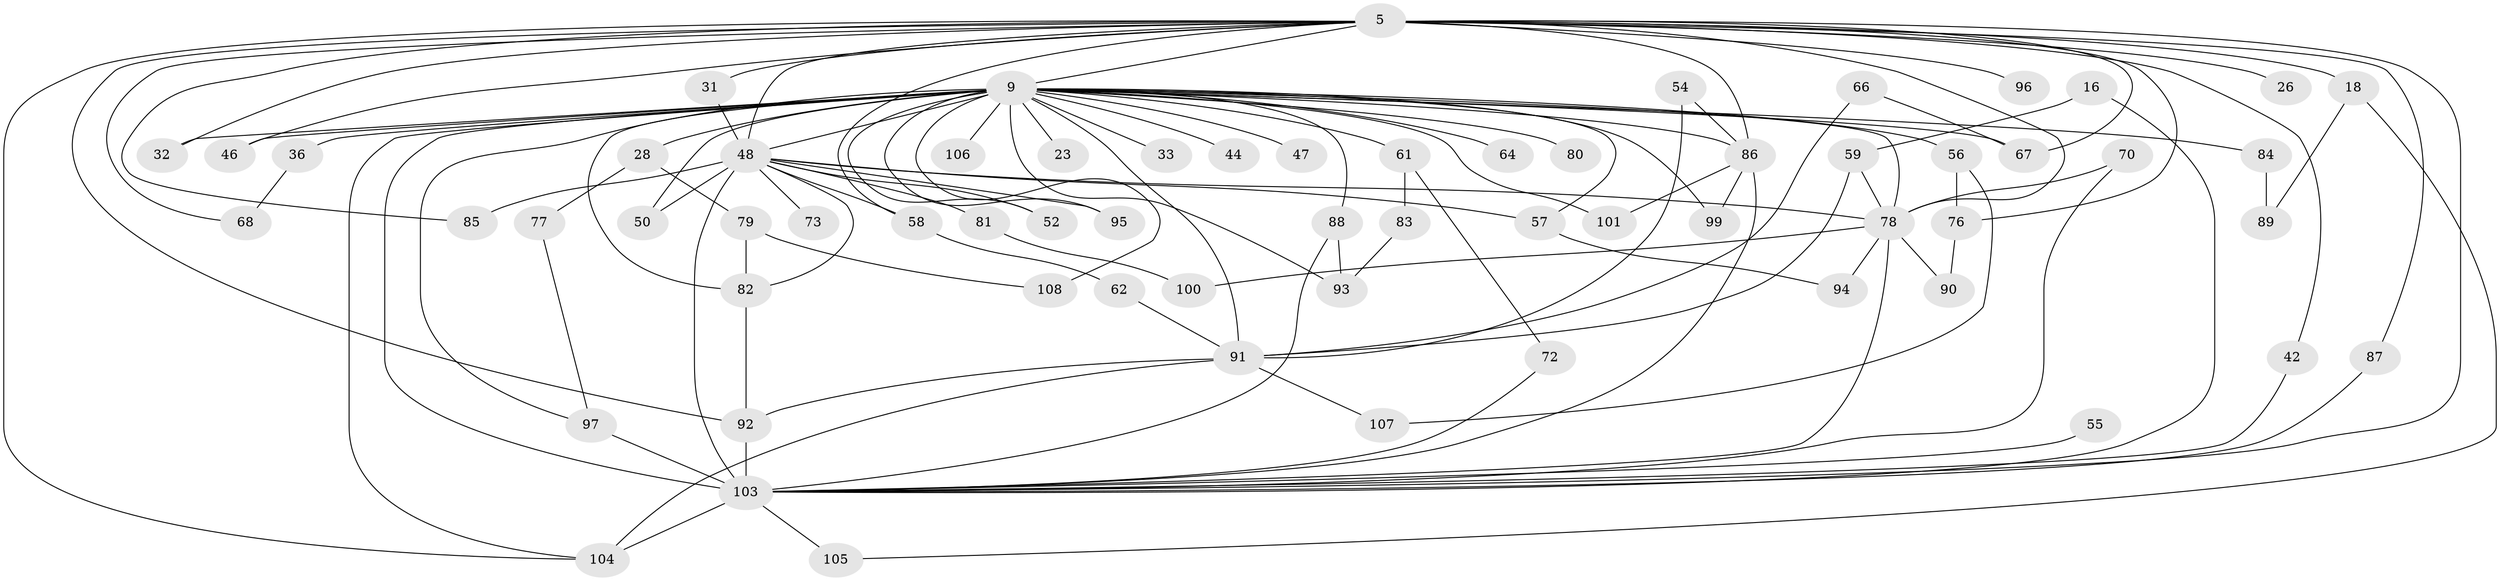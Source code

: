 // original degree distribution, {15: 0.009259259259259259, 16: 0.009259259259259259, 23: 0.009259259259259259, 24: 0.009259259259259259, 22: 0.018518518518518517, 25: 0.018518518518518517, 17: 0.009259259259259259, 26: 0.009259259259259259, 10: 0.009259259259259259, 4: 0.08333333333333333, 3: 0.2222222222222222, 2: 0.5370370370370371, 6: 0.009259259259259259, 7: 0.009259259259259259, 5: 0.037037037037037035}
// Generated by graph-tools (version 1.1) at 2025/49/03/04/25 21:49:16]
// undirected, 64 vertices, 114 edges
graph export_dot {
graph [start="1"]
  node [color=gray90,style=filled];
  5 [super="+3"];
  9 [super="+7+6"];
  16;
  18;
  23;
  26;
  28;
  31;
  32;
  33;
  36;
  42;
  44;
  46;
  47;
  48 [super="+25"];
  50;
  52 [super="+14"];
  54;
  55;
  56;
  57 [super="+34"];
  58 [super="+21"];
  59 [super="+41"];
  61;
  62;
  64;
  66;
  67 [super="+38"];
  68;
  70;
  72;
  73;
  76 [super="+40+71"];
  77;
  78 [super="+49+63"];
  79;
  80 [super="+53"];
  81;
  82 [super="+27"];
  83;
  84;
  85;
  86 [super="+20+74+45"];
  87;
  88 [super="+65"];
  89;
  90;
  91 [super="+11"];
  92 [super="+13+75"];
  93 [super="+37"];
  94;
  95;
  96;
  97 [super="+51"];
  99 [super="+22"];
  100;
  101;
  103 [super="+43+35"];
  104 [super="+60+69+102"];
  105;
  106;
  107;
  108 [super="+98"];
  5 -- 9 [weight=8];
  5 -- 18 [weight=2];
  5 -- 26 [weight=2];
  5 -- 42;
  5 -- 46;
  5 -- 58 [weight=2];
  5 -- 87;
  5 -- 96 [weight=2];
  5 -- 68;
  5 -- 85;
  5 -- 86 [weight=3];
  5 -- 31;
  5 -- 32;
  5 -- 67;
  5 -- 103 [weight=5];
  5 -- 92;
  5 -- 76 [weight=2];
  5 -- 48 [weight=4];
  5 -- 78 [weight=2];
  5 -- 104;
  9 -- 23 [weight=2];
  9 -- 36 [weight=2];
  9 -- 44 [weight=2];
  9 -- 64 [weight=2];
  9 -- 82 [weight=2];
  9 -- 84 [weight=2];
  9 -- 93 [weight=4];
  9 -- 80 [weight=3];
  9 -- 28 [weight=2];
  9 -- 32;
  9 -- 101;
  9 -- 106 [weight=2];
  9 -- 47 [weight=2];
  9 -- 48 [weight=10];
  9 -- 50;
  9 -- 56 [weight=2];
  9 -- 61 [weight=2];
  9 -- 97;
  9 -- 67 [weight=2];
  9 -- 78 [weight=4];
  9 -- 91 [weight=3];
  9 -- 95;
  9 -- 33 [weight=2];
  9 -- 103 [weight=12];
  9 -- 108 [weight=2];
  9 -- 46;
  9 -- 52 [weight=2];
  9 -- 57 [weight=2];
  9 -- 86;
  9 -- 99;
  9 -- 88;
  9 -- 104 [weight=2];
  16 -- 59;
  16 -- 103 [weight=2];
  18 -- 89;
  18 -- 105;
  28 -- 77;
  28 -- 79;
  31 -- 48;
  36 -- 68;
  42 -- 103;
  48 -- 103 [weight=4];
  48 -- 73;
  48 -- 81 [weight=2];
  48 -- 82;
  48 -- 50;
  48 -- 52;
  48 -- 85;
  48 -- 57;
  48 -- 58;
  48 -- 95;
  48 -- 78;
  54 -- 91;
  54 -- 86;
  55 -- 103 [weight=2];
  56 -- 107;
  56 -- 76;
  57 -- 94;
  58 -- 62;
  59 -- 91;
  59 -- 78;
  61 -- 72;
  61 -- 83;
  62 -- 91;
  66 -- 67;
  66 -- 91;
  70 -- 103;
  70 -- 78;
  72 -- 103;
  76 -- 90;
  77 -- 97;
  78 -- 94;
  78 -- 103;
  78 -- 90;
  78 -- 100;
  79 -- 108;
  79 -- 82;
  81 -- 100;
  82 -- 92;
  83 -- 93;
  84 -- 89;
  86 -- 99;
  86 -- 103;
  86 -- 101;
  87 -- 103;
  88 -- 93;
  88 -- 103;
  91 -- 107;
  91 -- 92;
  91 -- 104;
  92 -- 103;
  97 -- 103 [weight=2];
  103 -- 105;
  103 -- 104 [weight=2];
}
